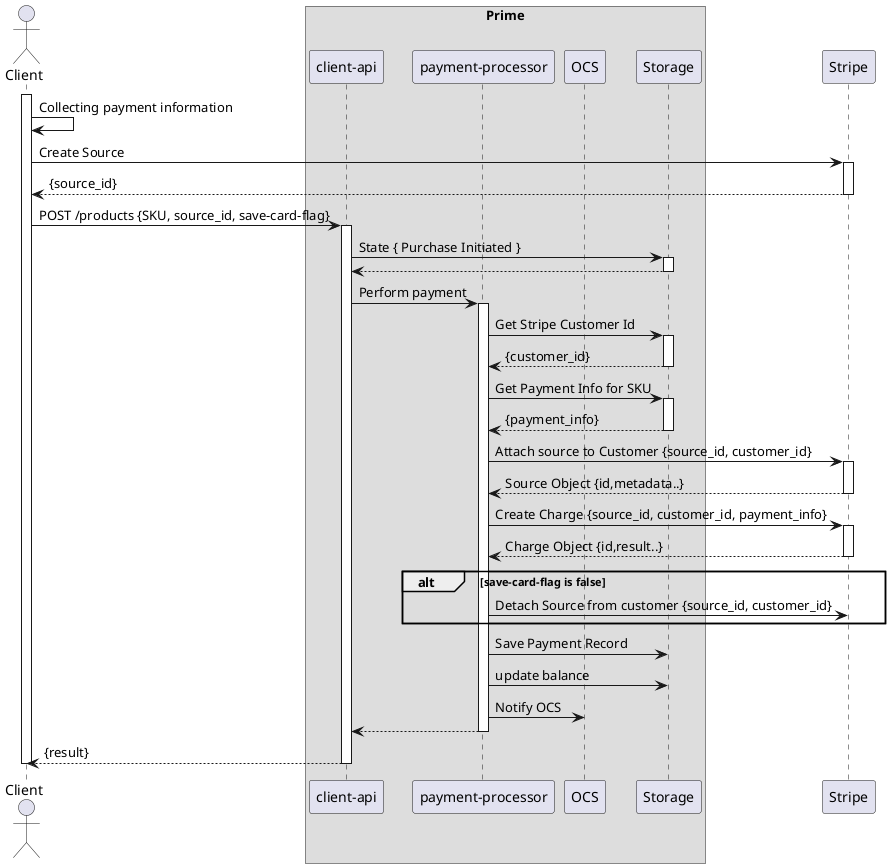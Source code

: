 @startuml

actor Client
participant Client

box "Prime"
    participant "client-api"
    participant "payment-processor"
    participant OCS
    participant Storage
end box
participant Stripe

activate Client
  Client -> Client : Collecting payment information

  Client -> Stripe : Create Source
  activate Stripe
  Client <-- Stripe: {source_id}
  deactivate Stripe

  Client -> "client-api": POST /products {SKU, source_id, save-card-flag}
  activate "client-api"

    "client-api" -> Storage : State { Purchase Initiated }
    activate Storage
    "client-api" <-- Storage
    deactivate Storage

    "client-api" -> "payment-processor" : Perform payment
    activate "payment-processor"

        "payment-processor" -> Storage : Get Stripe Customer Id
        activate Storage
        "payment-processor" <-- Storage : {customer_id}
        deactivate Storage

        "payment-processor" -> Storage : Get Payment Info for SKU
        activate Storage
        "payment-processor" <-- Storage : {payment_info}
        deactivate Storage

        "payment-processor" -> Stripe: Attach source to Customer {source_id, customer_id}
        activate Stripe
        "payment-processor" <-- Stripe : Source Object {id,metadata..}
        deactivate Stripe

        "payment-processor" -> Stripe: Create Charge {source_id, customer_id, payment_info}
        activate Stripe
        "payment-processor" <-- Stripe : Charge Object {id,result..}
        deactivate Stripe

        alt save-card-flag is false
        "payment-processor" -> Stripe: Detach Source from customer {source_id, customer_id}
        end

        "payment-processor" -> Storage : Save Payment Record
        "payment-processor" -> Storage : update balance

        "payment-processor" -> OCS : Notify OCS

    "client-api" <-- "payment-processor"
    deactivate "payment-processor"

  Client <-- "client-api": {result}
  deactivate "client-api"

deactivate Client

@enduml